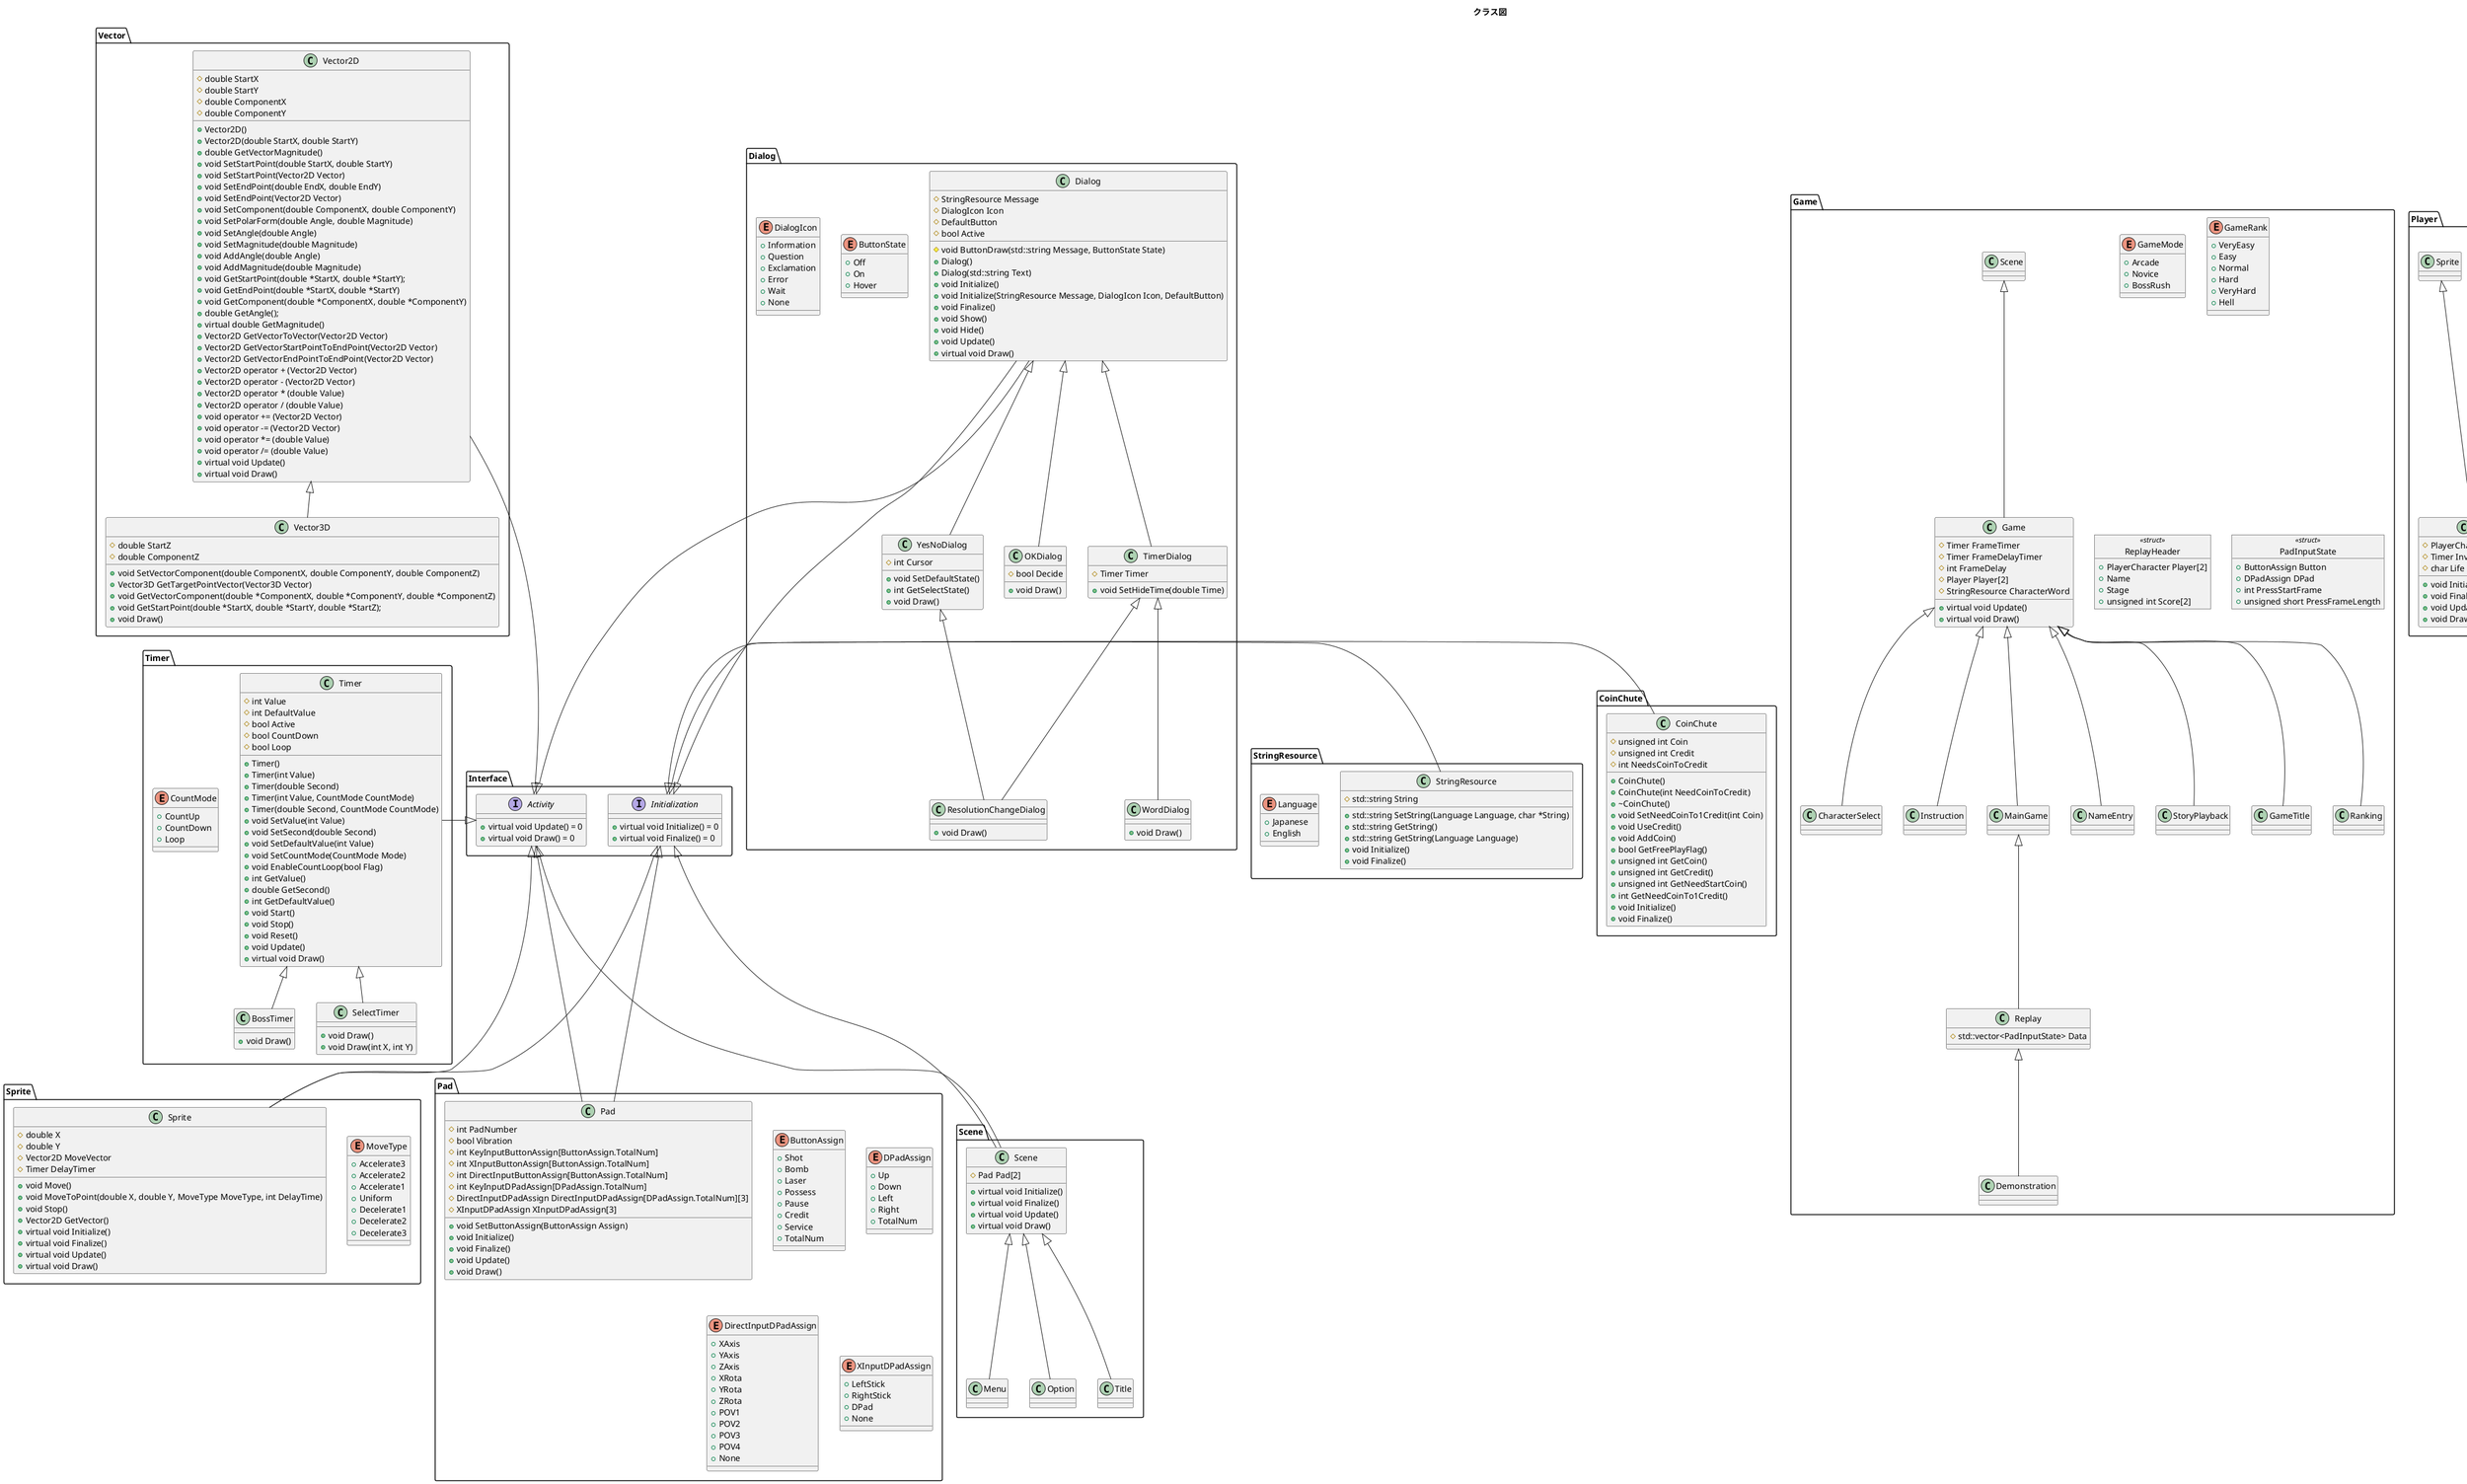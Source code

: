 @startuml
title クラス図
package Interface {
	interface Initialization{
		+virtual void Initialize() = 0
		+virtual void Finalize() = 0
	}

	interface Activity {
		+virtual void Update() = 0
		+virtual void Draw() = 0
	}
}

package Vector {
	class Vector2D {
		#double StartX
		#double StartY
		#double ComponentX
		#double ComponentY
		+Vector2D()
		+Vector2D(double StartX, double StartY)
		+double GetVectorMagnitude()
		+void SetStartPoint(double StartX, double StartY)
		+void SetStartPoint(Vector2D Vector)
		+void SetEndPoint(double EndX, double EndY)
		+void SetEndPoint(Vector2D Vector)
		+void SetComponent(double ComponentX, double ComponentY)
		+void SetPolarForm(double Angle, double Magnitude)
		+void SetAngle(double Angle)
		+void SetMagnitude(double Magnitude)
		+void AddAngle(double Angle)
		+void AddMagnitude(double Magnitude)
		+void GetStartPoint(double *StartX, double *StartY);
		+void GetEndPoint(double *StartX, double *StartY)
		+void GetComponent(double *ComponentX, double *ComponentY)
		+double GetAngle();
		+virtual double GetMagnitude()
		+Vector2D GetVectorToVector(Vector2D Vector)
		+Vector2D GetVectorStartPointToEndPoint(Vector2D Vector)
		+Vector2D GetVectorEndPointToEndPoint(Vector2D Vector)
		+Vector2D operator + (Vector2D Vector)
		+Vector2D operator - (Vector2D Vector)
		+Vector2D operator * (double Value)
		+Vector2D operator / (double Value)
		+void operator += (Vector2D Vector)
		+void operator -= (Vector2D Vector)
		+void operator *= (double Value)
		+void operator /= (double Value)
		+virtual void Update()
		+virtual void Draw()
	}

	class Vector3D {
		#double StartZ
		#double ComponentZ
		+void SetVectorComponent(double ComponentX, double ComponentY, double ComponentZ)
		+Vector3D GetTargetPointVector(Vector3D Vector)
		+void GetVectorComponent(double *ComponentX, double *ComponentY, double *ComponentZ)
		+void GetStartPoint(double *StartX, double *StartY, double *StartZ);
		+void Draw()
	}

	Activity <|-up-- Vector2D
	Vector2D <|-- Vector3D
}

package Sprite {
	enum MoveType {
		+Accelerate3
		+Accelerate2
		+Accelerate1
		+Uniform
		+Decelerate1
		+Decelerate2
		+Decelerate3
	}

	class Sprite {
		#double X
		#double Y
		#Vector2D MoveVector
		#Timer DelayTimer
		+void Move()
		+void MoveToPoint(double X, double Y, MoveType MoveType, int DelayTime)
		+void Stop()
		+Vector2D GetVector()
		+virtual void Initialize()
		+virtual void Finalize()
		+virtual void Update()
		+virtual void Draw()
	}

	Initialization <|--- Sprite
	Activity <|--- Sprite
}

package Dialog {
	enum ButtonState {
		+Off
		+On
		+Hover
	}

	enum DialogIcon {
		+Information
		+Question
		+Exclamation
		+Error
		+Wait
		+None
	}

	class Dialog {
		#StringResource Message
		#DialogIcon Icon
		#DefaultButton
		#bool Active
		#void ButtonDraw(std::string Message, ButtonState State)
		+Dialog()
		+Dialog(std::string Text)
		+void Initialize()
		+void Initialize(StringResource Message, DialogIcon Icon, DefaultButton)
		+void Finalize()
		+void Show()
		+void Hide()
		+void Update()
		+virtual void Draw()
	}

	class OKDialog {
		#bool Decide
		+void Draw()
	}

	class TimerDialog {
		#Timer Timer
		+void SetHideTime(double Time)
	}

	class YesNoDialog {
		#int Cursor
		+void SetDefaultState()
		+int GetSelectState()
		+void Draw()
	}

	class WordDialog {
		+void Draw()
	}

	class ResolutionChangeDialog {
		+void Draw()
	}

	Initialization <|-up-- Dialog
	Activity <|-up-- Dialog
	Dialog <|-- TimerDialog
	Dialog <|-- OKDialog
	Dialog <|-- YesNoDialog
	TimerDialog <|-- WordDialog
	TimerDialog <|-- ResolutionChangeDialog
	YesNoDialog <|-- ResolutionChangeDialog
}

package Timer {
	enum CountMode {
		+CountUp
		+CountDown
		+Loop
	}

	class Timer {
		#int Value
		#int DefaultValue
		#bool Active
		#bool CountDown
		#bool Loop
		+Timer()
		+Timer(int Value)
		+Timer(double Second)
		+Timer(int Value, CountMode CountMode)
		+Timer(double Second, CountMode CountMode)
		+void SetValue(int Value)
		+void SetSecond(double Second)
		+void SetDefaultValue(int Value)
		+void SetCountMode(CountMode Mode)
		+void EnableCountLoop(bool Flag)
		+int GetValue()
		+double GetSecond()
		+int GetDefaultValue()
		+void Start()
		+void Stop()
		+void Reset()
		+void Update()
		+virtual void Draw()
	}

	class BossTimer {
		+void Draw()
	}

	class SelectTimer {
		+void Draw()
		+void Draw(int X, int Y)
	}

	Activity <|-left-- Timer
	Timer <|-- BossTimer
	Timer <|-- SelectTimer
}

package Pad {
	enum ButtonAssign {
		+Shot
		+Bomb
		+Laser
		+Possess
		+Pause
		+Credit
		+Service
		+TotalNum
	}

	enum DPadAssign {
		+Up
		+Down
		+Left
		+Right
		+TotalNum
	}

	enum DirectInputDPadAssign {
		+XAxis
		+YAxis
		+ZAxis
		+XRota
		+YRota
		+ZRota
		+POV1
		+POV2
		+POV3
		+POV4
		+None
	}

	enum XInputDPadAssign {
		+LeftStick
		+RightStick
		+DPad
		+None
	}

	class Pad {
		#int PadNumber
		#bool Vibration
		#int KeyInputButtonAssign[ButtonAssign.TotalNum]
		#int XInputButtonAssign[ButtonAssign.TotalNum]
		#int DirectInputButtonAssign[ButtonAssign.TotalNum]
		#int KeyInputDPadAssign[DPadAssign.TotalNum]
		#DirectInputDPadAssign DirectInputDPadAssign[DPadAssign.TotalNum][3]
		#XInputDPadAssign XInputDPadAssign[3]
		+void SetButtonAssign(ButtonAssign Assign)
		+void Initialize()
		+void Finalize()
		+void Update()
		+void Draw()
	}

	Initialization <|--- Pad
	Activity <|--- Pad
}

package Player {
	enum PlayerCharacter {
		+Power
		+Maria
		+None
	}

	class Player {
		#PlayerCharacter Character
		#Timer InvincibleTime
		#char Life
		+void Initialize()
		+void Finalize()
		+void Update()
		+void Draw()
	}

	Sprite <|-- Player
}

package Enemy {
	class Enemy {
		#int HP
		#Timer Timer
	}

	class BossEnemy {
		#BossTimer Timer
	}

	Sprite <|-- Enemy
	Enemy <|-- BossEnemy
}

package Bullet {
	enum PlayerBulletType {

	}

	enum EnemyBulletType {

	}

	class Bullet {
		+void Update()
	}

	class PlayerBullet {
		+void Draw()
	}

	class EnemyBullet {
		+void Draw()
	}

	Sprite <|-- Bullet
	Bullet <|-- PlayerBullet
	Bullet <|-- EnemyBullet
}

package Scene {
	class Scene {
		#Pad Pad[2]
		+virtual void Initialize()
		+virtual void Finalize()
		+virtual void Update()
		+virtual void Draw()
	}

	Scene <|-- Title
	Scene <|-- Menu
	Scene <|-- Option
	Initialization <|--- Scene
	Activity <|--- Scene
}

package Game {
	enum GameMode {
		+Arcade
		+Novice
		+BossRush
	}

	enum GameRank {
		+VeryEasy
		+Easy
		+Normal
		+Hard
		+VeryHard
		+Hell
	}

	object ReplayHeader <<struct>> {
		+PlayerCharacter Player[2]
		+Name
		+Stage
		+unsigned int Score[2]
	}

	object PadInputState <<struct>> {
		+ButtonAssign Button
		+DPadAssign DPad
		+int PressStartFrame
		+unsigned short PressFrameLength
	}

	class Game {
		#Timer FrameTimer
		#Timer FrameDelayTimer
		#int FrameDelay
		#Player Player[2]
		#StringResource CharacterWord
		+virtual void Update()
		+virtual void Draw()
	}

	class Replay {
		#std::vector<PadInputState> Data
	}

	Scene <|-- Game
	Game <|-- StoryPlayback
	Game <|-- GameTitle
	Game <|-- Ranking
	Game <|-- CharacterSelect
	Game <|-- Instruction
	Game <|-- MainGame
	Game <|-- NameEntry
	MainGame <|-- Replay
	Replay <|-- Demonstration
}

package StringResource {
	enum Language {
		+Japanese
		+English
	}

	class StringResource {
		#std::string String
		+std::string SetString(Language Language, char *String)
		+std::string GetString()
		+std::string GetString(Language Language)
		+void Initialize()
		+void Finalize()
	}

	Initialization <|-left-- StringResource
}

package CoinChute {
	class CoinChute {
		#unsigned int Coin
		#unsigned int Credit
		#int NeedsCoinToCredit
		+CoinChute()
		+CoinChute(int NeedCoinToCredit)
		+~CoinChute()
		+void SetNeedCoinTo1Credit(int Coin)
		+void UseCredit()
		+void AddCoin()
		+bool GetFreePlayFlag()
		+unsigned int GetCoin()
		+unsigned int GetCredit()
		+unsigned int GetNeedStartCoin()
		+int GetNeedCoinTo1Credit()
		+void Initialize()
		+void Finalize()
	}

	Initialization <|-left-- CoinChute
}
@enduml